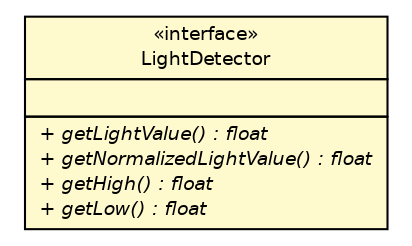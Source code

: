 #!/usr/local/bin/dot
#
# Class diagram 
# Generated by UMLGraph version R5_6-24-gf6e263 (http://www.umlgraph.org/)
#

digraph G {
	edge [fontname="Helvetica",fontsize=10,labelfontname="Helvetica",labelfontsize=10];
	node [fontname="Helvetica",fontsize=10,shape=plaintext];
	nodesep=0.25;
	ranksep=0.5;
	// lejos.robotics.LightDetector
	c2794 [label=<<table title="lejos.robotics.LightDetector" border="0" cellborder="1" cellspacing="0" cellpadding="2" port="p" bgcolor="lemonChiffon" href="./LightDetector.html">
		<tr><td><table border="0" cellspacing="0" cellpadding="1">
<tr><td align="center" balign="center"> &#171;interface&#187; </td></tr>
<tr><td align="center" balign="center"> LightDetector </td></tr>
		</table></td></tr>
		<tr><td><table border="0" cellspacing="0" cellpadding="1">
<tr><td align="left" balign="left">  </td></tr>
		</table></td></tr>
		<tr><td><table border="0" cellspacing="0" cellpadding="1">
<tr><td align="left" balign="left"><font face="Helvetica-Oblique" point-size="9.0"> + getLightValue() : float </font></td></tr>
<tr><td align="left" balign="left"><font face="Helvetica-Oblique" point-size="9.0"> + getNormalizedLightValue() : float </font></td></tr>
<tr><td align="left" balign="left"><font face="Helvetica-Oblique" point-size="9.0"> + getHigh() : float </font></td></tr>
<tr><td align="left" balign="left"><font face="Helvetica-Oblique" point-size="9.0"> + getLow() : float </font></td></tr>
		</table></td></tr>
		</table>>, URL="./LightDetector.html", fontname="Helvetica", fontcolor="black", fontsize=9.0];
}


